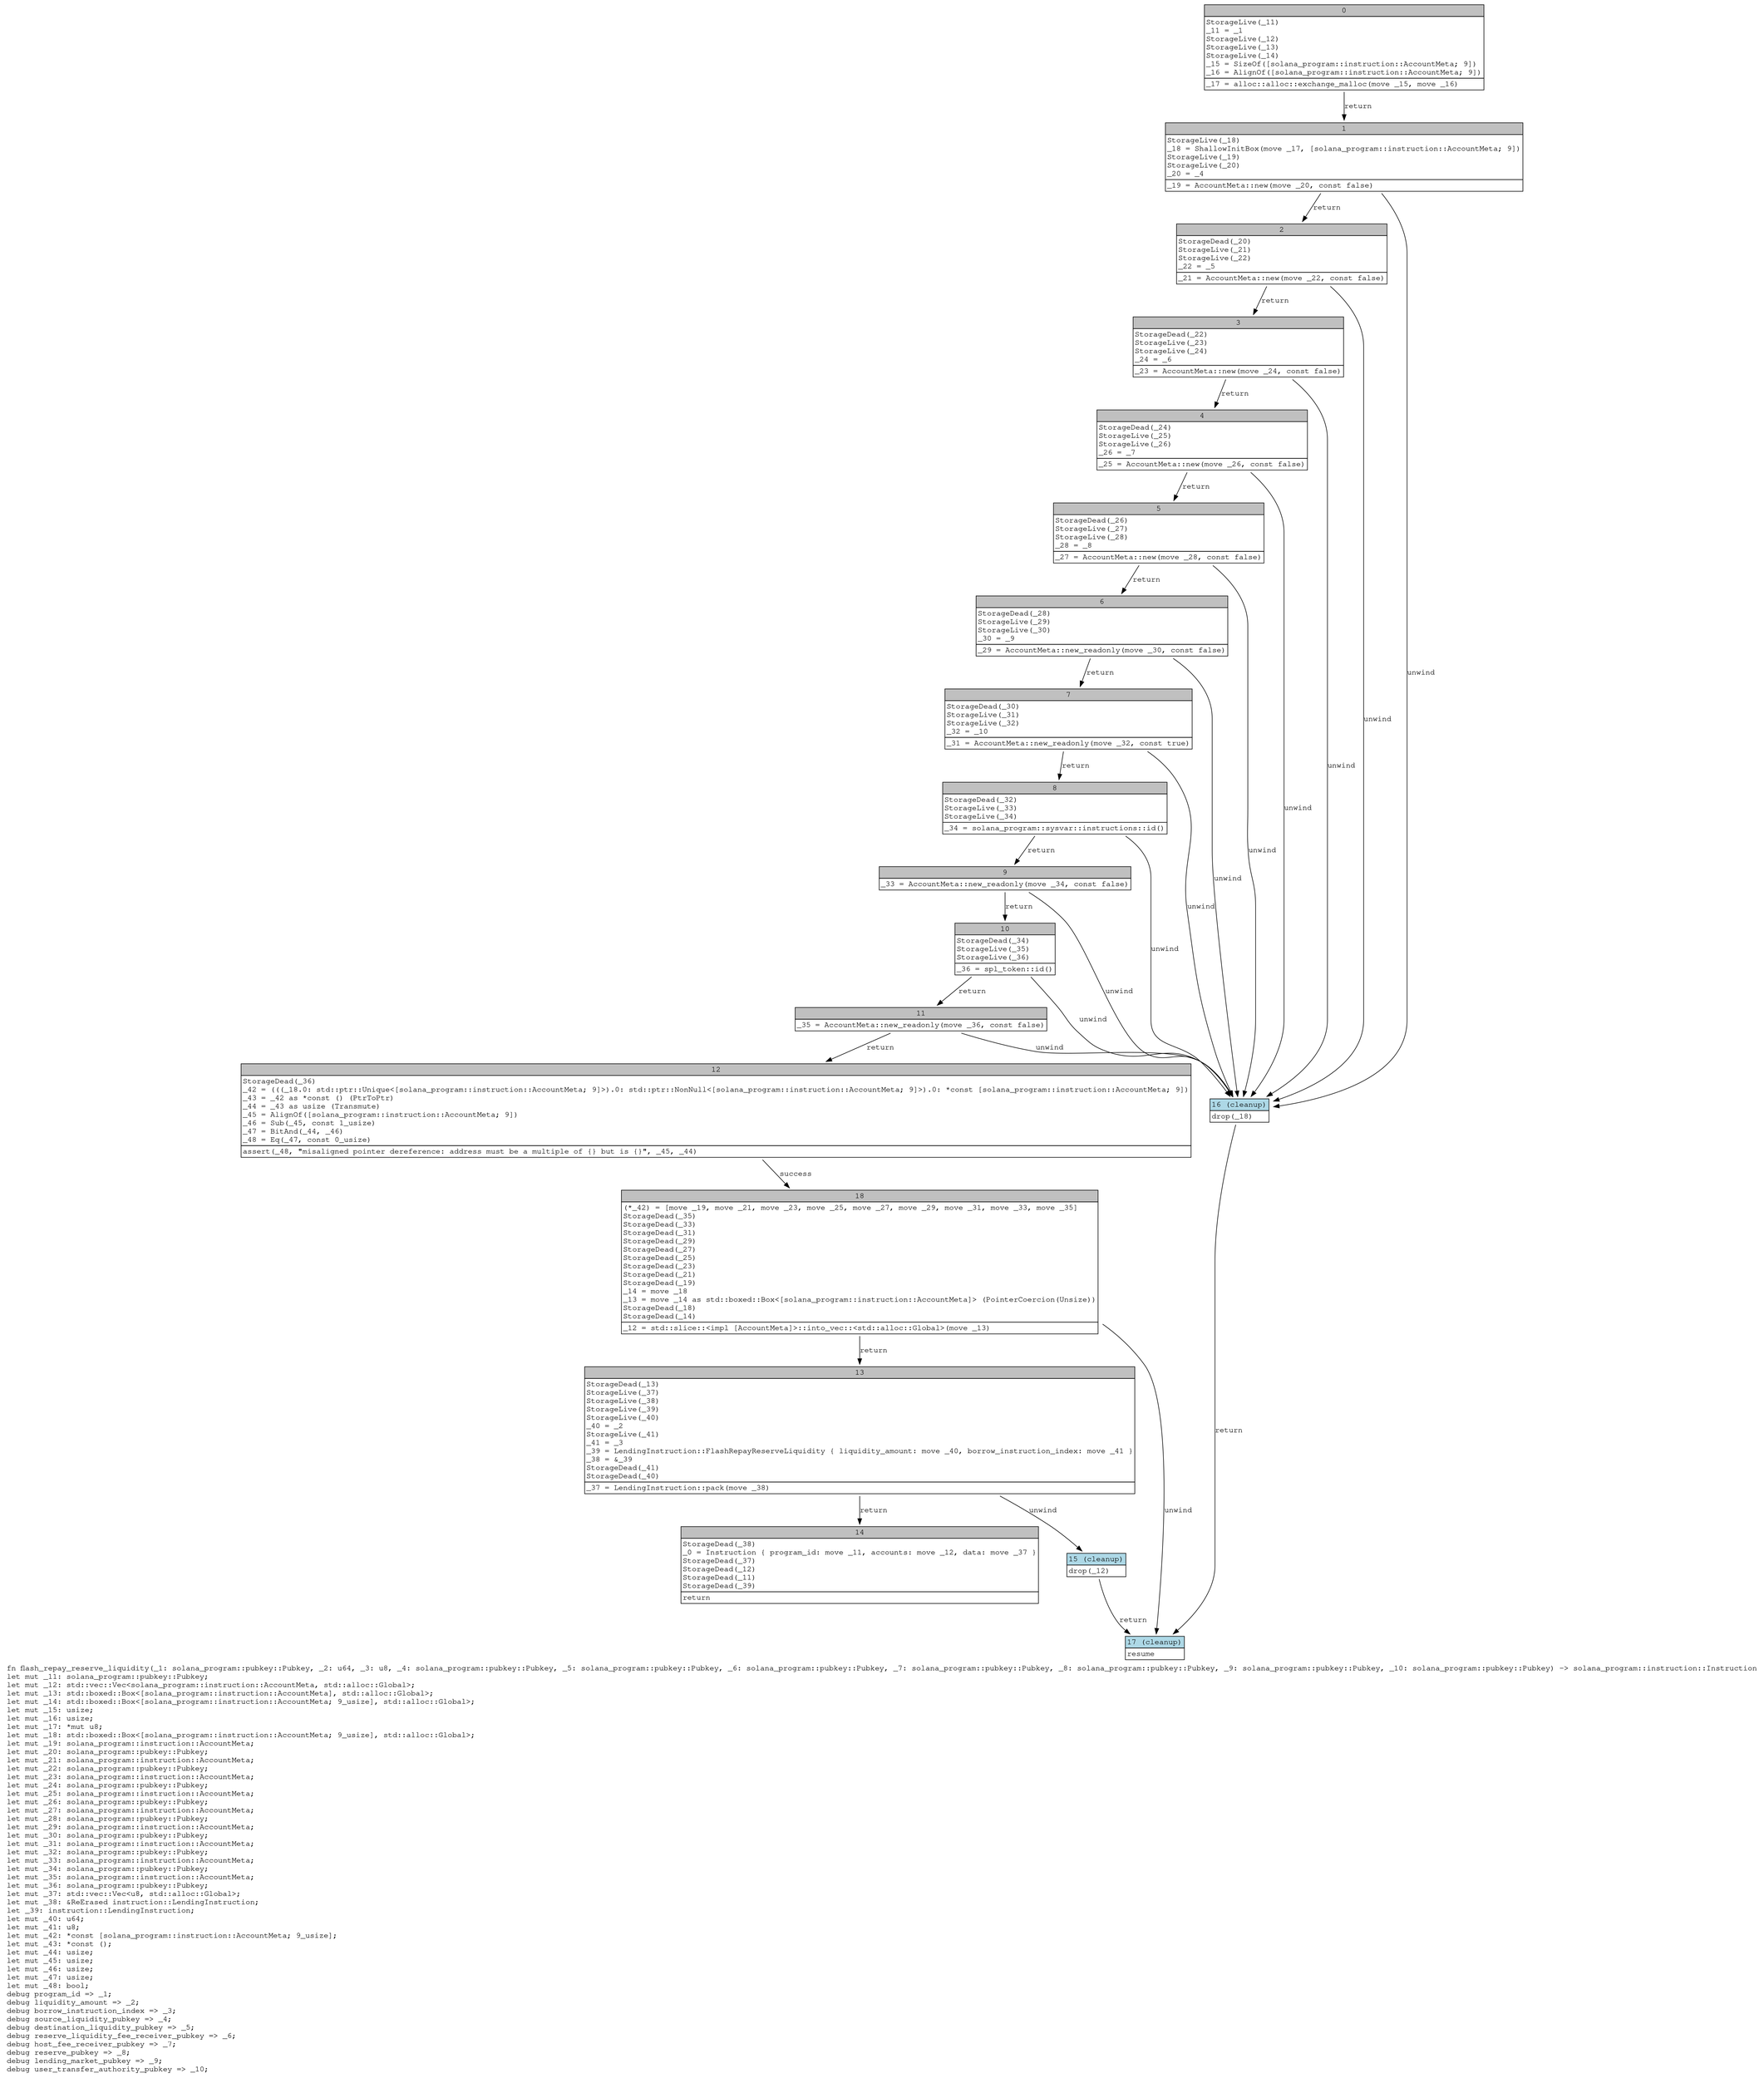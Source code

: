 digraph Mir_0_85 {
    graph [fontname="Courier, monospace"];
    node [fontname="Courier, monospace"];
    edge [fontname="Courier, monospace"];
    label=<fn flash_repay_reserve_liquidity(_1: solana_program::pubkey::Pubkey, _2: u64, _3: u8, _4: solana_program::pubkey::Pubkey, _5: solana_program::pubkey::Pubkey, _6: solana_program::pubkey::Pubkey, _7: solana_program::pubkey::Pubkey, _8: solana_program::pubkey::Pubkey, _9: solana_program::pubkey::Pubkey, _10: solana_program::pubkey::Pubkey) -&gt; solana_program::instruction::Instruction<br align="left"/>let mut _11: solana_program::pubkey::Pubkey;<br align="left"/>let mut _12: std::vec::Vec&lt;solana_program::instruction::AccountMeta, std::alloc::Global&gt;;<br align="left"/>let mut _13: std::boxed::Box&lt;[solana_program::instruction::AccountMeta], std::alloc::Global&gt;;<br align="left"/>let mut _14: std::boxed::Box&lt;[solana_program::instruction::AccountMeta; 9_usize], std::alloc::Global&gt;;<br align="left"/>let mut _15: usize;<br align="left"/>let mut _16: usize;<br align="left"/>let mut _17: *mut u8;<br align="left"/>let mut _18: std::boxed::Box&lt;[solana_program::instruction::AccountMeta; 9_usize], std::alloc::Global&gt;;<br align="left"/>let mut _19: solana_program::instruction::AccountMeta;<br align="left"/>let mut _20: solana_program::pubkey::Pubkey;<br align="left"/>let mut _21: solana_program::instruction::AccountMeta;<br align="left"/>let mut _22: solana_program::pubkey::Pubkey;<br align="left"/>let mut _23: solana_program::instruction::AccountMeta;<br align="left"/>let mut _24: solana_program::pubkey::Pubkey;<br align="left"/>let mut _25: solana_program::instruction::AccountMeta;<br align="left"/>let mut _26: solana_program::pubkey::Pubkey;<br align="left"/>let mut _27: solana_program::instruction::AccountMeta;<br align="left"/>let mut _28: solana_program::pubkey::Pubkey;<br align="left"/>let mut _29: solana_program::instruction::AccountMeta;<br align="left"/>let mut _30: solana_program::pubkey::Pubkey;<br align="left"/>let mut _31: solana_program::instruction::AccountMeta;<br align="left"/>let mut _32: solana_program::pubkey::Pubkey;<br align="left"/>let mut _33: solana_program::instruction::AccountMeta;<br align="left"/>let mut _34: solana_program::pubkey::Pubkey;<br align="left"/>let mut _35: solana_program::instruction::AccountMeta;<br align="left"/>let mut _36: solana_program::pubkey::Pubkey;<br align="left"/>let mut _37: std::vec::Vec&lt;u8, std::alloc::Global&gt;;<br align="left"/>let mut _38: &amp;ReErased instruction::LendingInstruction;<br align="left"/>let _39: instruction::LendingInstruction;<br align="left"/>let mut _40: u64;<br align="left"/>let mut _41: u8;<br align="left"/>let mut _42: *const [solana_program::instruction::AccountMeta; 9_usize];<br align="left"/>let mut _43: *const ();<br align="left"/>let mut _44: usize;<br align="left"/>let mut _45: usize;<br align="left"/>let mut _46: usize;<br align="left"/>let mut _47: usize;<br align="left"/>let mut _48: bool;<br align="left"/>debug program_id =&gt; _1;<br align="left"/>debug liquidity_amount =&gt; _2;<br align="left"/>debug borrow_instruction_index =&gt; _3;<br align="left"/>debug source_liquidity_pubkey =&gt; _4;<br align="left"/>debug destination_liquidity_pubkey =&gt; _5;<br align="left"/>debug reserve_liquidity_fee_receiver_pubkey =&gt; _6;<br align="left"/>debug host_fee_receiver_pubkey =&gt; _7;<br align="left"/>debug reserve_pubkey =&gt; _8;<br align="left"/>debug lending_market_pubkey =&gt; _9;<br align="left"/>debug user_transfer_authority_pubkey =&gt; _10;<br align="left"/>>;
    bb0__0_85 [shape="none", label=<<table border="0" cellborder="1" cellspacing="0"><tr><td bgcolor="gray" align="center" colspan="1">0</td></tr><tr><td align="left" balign="left">StorageLive(_11)<br/>_11 = _1<br/>StorageLive(_12)<br/>StorageLive(_13)<br/>StorageLive(_14)<br/>_15 = SizeOf([solana_program::instruction::AccountMeta; 9])<br/>_16 = AlignOf([solana_program::instruction::AccountMeta; 9])<br/></td></tr><tr><td align="left">_17 = alloc::alloc::exchange_malloc(move _15, move _16)</td></tr></table>>];
    bb1__0_85 [shape="none", label=<<table border="0" cellborder="1" cellspacing="0"><tr><td bgcolor="gray" align="center" colspan="1">1</td></tr><tr><td align="left" balign="left">StorageLive(_18)<br/>_18 = ShallowInitBox(move _17, [solana_program::instruction::AccountMeta; 9])<br/>StorageLive(_19)<br/>StorageLive(_20)<br/>_20 = _4<br/></td></tr><tr><td align="left">_19 = AccountMeta::new(move _20, const false)</td></tr></table>>];
    bb2__0_85 [shape="none", label=<<table border="0" cellborder="1" cellspacing="0"><tr><td bgcolor="gray" align="center" colspan="1">2</td></tr><tr><td align="left" balign="left">StorageDead(_20)<br/>StorageLive(_21)<br/>StorageLive(_22)<br/>_22 = _5<br/></td></tr><tr><td align="left">_21 = AccountMeta::new(move _22, const false)</td></tr></table>>];
    bb3__0_85 [shape="none", label=<<table border="0" cellborder="1" cellspacing="0"><tr><td bgcolor="gray" align="center" colspan="1">3</td></tr><tr><td align="left" balign="left">StorageDead(_22)<br/>StorageLive(_23)<br/>StorageLive(_24)<br/>_24 = _6<br/></td></tr><tr><td align="left">_23 = AccountMeta::new(move _24, const false)</td></tr></table>>];
    bb4__0_85 [shape="none", label=<<table border="0" cellborder="1" cellspacing="0"><tr><td bgcolor="gray" align="center" colspan="1">4</td></tr><tr><td align="left" balign="left">StorageDead(_24)<br/>StorageLive(_25)<br/>StorageLive(_26)<br/>_26 = _7<br/></td></tr><tr><td align="left">_25 = AccountMeta::new(move _26, const false)</td></tr></table>>];
    bb5__0_85 [shape="none", label=<<table border="0" cellborder="1" cellspacing="0"><tr><td bgcolor="gray" align="center" colspan="1">5</td></tr><tr><td align="left" balign="left">StorageDead(_26)<br/>StorageLive(_27)<br/>StorageLive(_28)<br/>_28 = _8<br/></td></tr><tr><td align="left">_27 = AccountMeta::new(move _28, const false)</td></tr></table>>];
    bb6__0_85 [shape="none", label=<<table border="0" cellborder="1" cellspacing="0"><tr><td bgcolor="gray" align="center" colspan="1">6</td></tr><tr><td align="left" balign="left">StorageDead(_28)<br/>StorageLive(_29)<br/>StorageLive(_30)<br/>_30 = _9<br/></td></tr><tr><td align="left">_29 = AccountMeta::new_readonly(move _30, const false)</td></tr></table>>];
    bb7__0_85 [shape="none", label=<<table border="0" cellborder="1" cellspacing="0"><tr><td bgcolor="gray" align="center" colspan="1">7</td></tr><tr><td align="left" balign="left">StorageDead(_30)<br/>StorageLive(_31)<br/>StorageLive(_32)<br/>_32 = _10<br/></td></tr><tr><td align="left">_31 = AccountMeta::new_readonly(move _32, const true)</td></tr></table>>];
    bb8__0_85 [shape="none", label=<<table border="0" cellborder="1" cellspacing="0"><tr><td bgcolor="gray" align="center" colspan="1">8</td></tr><tr><td align="left" balign="left">StorageDead(_32)<br/>StorageLive(_33)<br/>StorageLive(_34)<br/></td></tr><tr><td align="left">_34 = solana_program::sysvar::instructions::id()</td></tr></table>>];
    bb9__0_85 [shape="none", label=<<table border="0" cellborder="1" cellspacing="0"><tr><td bgcolor="gray" align="center" colspan="1">9</td></tr><tr><td align="left">_33 = AccountMeta::new_readonly(move _34, const false)</td></tr></table>>];
    bb10__0_85 [shape="none", label=<<table border="0" cellborder="1" cellspacing="0"><tr><td bgcolor="gray" align="center" colspan="1">10</td></tr><tr><td align="left" balign="left">StorageDead(_34)<br/>StorageLive(_35)<br/>StorageLive(_36)<br/></td></tr><tr><td align="left">_36 = spl_token::id()</td></tr></table>>];
    bb11__0_85 [shape="none", label=<<table border="0" cellborder="1" cellspacing="0"><tr><td bgcolor="gray" align="center" colspan="1">11</td></tr><tr><td align="left">_35 = AccountMeta::new_readonly(move _36, const false)</td></tr></table>>];
    bb12__0_85 [shape="none", label=<<table border="0" cellborder="1" cellspacing="0"><tr><td bgcolor="gray" align="center" colspan="1">12</td></tr><tr><td align="left" balign="left">StorageDead(_36)<br/>_42 = (((_18.0: std::ptr::Unique&lt;[solana_program::instruction::AccountMeta; 9]&gt;).0: std::ptr::NonNull&lt;[solana_program::instruction::AccountMeta; 9]&gt;).0: *const [solana_program::instruction::AccountMeta; 9])<br/>_43 = _42 as *const () (PtrToPtr)<br/>_44 = _43 as usize (Transmute)<br/>_45 = AlignOf([solana_program::instruction::AccountMeta; 9])<br/>_46 = Sub(_45, const 1_usize)<br/>_47 = BitAnd(_44, _46)<br/>_48 = Eq(_47, const 0_usize)<br/></td></tr><tr><td align="left">assert(_48, &quot;misaligned pointer dereference: address must be a multiple of {} but is {}&quot;, _45, _44)</td></tr></table>>];
    bb13__0_85 [shape="none", label=<<table border="0" cellborder="1" cellspacing="0"><tr><td bgcolor="gray" align="center" colspan="1">13</td></tr><tr><td align="left" balign="left">StorageDead(_13)<br/>StorageLive(_37)<br/>StorageLive(_38)<br/>StorageLive(_39)<br/>StorageLive(_40)<br/>_40 = _2<br/>StorageLive(_41)<br/>_41 = _3<br/>_39 = LendingInstruction::FlashRepayReserveLiquidity { liquidity_amount: move _40, borrow_instruction_index: move _41 }<br/>_38 = &amp;_39<br/>StorageDead(_41)<br/>StorageDead(_40)<br/></td></tr><tr><td align="left">_37 = LendingInstruction::pack(move _38)</td></tr></table>>];
    bb14__0_85 [shape="none", label=<<table border="0" cellborder="1" cellspacing="0"><tr><td bgcolor="gray" align="center" colspan="1">14</td></tr><tr><td align="left" balign="left">StorageDead(_38)<br/>_0 = Instruction { program_id: move _11, accounts: move _12, data: move _37 }<br/>StorageDead(_37)<br/>StorageDead(_12)<br/>StorageDead(_11)<br/>StorageDead(_39)<br/></td></tr><tr><td align="left">return</td></tr></table>>];
    bb15__0_85 [shape="none", label=<<table border="0" cellborder="1" cellspacing="0"><tr><td bgcolor="lightblue" align="center" colspan="1">15 (cleanup)</td></tr><tr><td align="left">drop(_12)</td></tr></table>>];
    bb16__0_85 [shape="none", label=<<table border="0" cellborder="1" cellspacing="0"><tr><td bgcolor="lightblue" align="center" colspan="1">16 (cleanup)</td></tr><tr><td align="left">drop(_18)</td></tr></table>>];
    bb17__0_85 [shape="none", label=<<table border="0" cellborder="1" cellspacing="0"><tr><td bgcolor="lightblue" align="center" colspan="1">17 (cleanup)</td></tr><tr><td align="left">resume</td></tr></table>>];
    bb18__0_85 [shape="none", label=<<table border="0" cellborder="1" cellspacing="0"><tr><td bgcolor="gray" align="center" colspan="1">18</td></tr><tr><td align="left" balign="left">(*_42) = [move _19, move _21, move _23, move _25, move _27, move _29, move _31, move _33, move _35]<br/>StorageDead(_35)<br/>StorageDead(_33)<br/>StorageDead(_31)<br/>StorageDead(_29)<br/>StorageDead(_27)<br/>StorageDead(_25)<br/>StorageDead(_23)<br/>StorageDead(_21)<br/>StorageDead(_19)<br/>_14 = move _18<br/>_13 = move _14 as std::boxed::Box&lt;[solana_program::instruction::AccountMeta]&gt; (PointerCoercion(Unsize))<br/>StorageDead(_18)<br/>StorageDead(_14)<br/></td></tr><tr><td align="left">_12 = std::slice::&lt;impl [AccountMeta]&gt;::into_vec::&lt;std::alloc::Global&gt;(move _13)</td></tr></table>>];
    bb0__0_85 -> bb1__0_85 [label="return"];
    bb1__0_85 -> bb2__0_85 [label="return"];
    bb1__0_85 -> bb16__0_85 [label="unwind"];
    bb2__0_85 -> bb3__0_85 [label="return"];
    bb2__0_85 -> bb16__0_85 [label="unwind"];
    bb3__0_85 -> bb4__0_85 [label="return"];
    bb3__0_85 -> bb16__0_85 [label="unwind"];
    bb4__0_85 -> bb5__0_85 [label="return"];
    bb4__0_85 -> bb16__0_85 [label="unwind"];
    bb5__0_85 -> bb6__0_85 [label="return"];
    bb5__0_85 -> bb16__0_85 [label="unwind"];
    bb6__0_85 -> bb7__0_85 [label="return"];
    bb6__0_85 -> bb16__0_85 [label="unwind"];
    bb7__0_85 -> bb8__0_85 [label="return"];
    bb7__0_85 -> bb16__0_85 [label="unwind"];
    bb8__0_85 -> bb9__0_85 [label="return"];
    bb8__0_85 -> bb16__0_85 [label="unwind"];
    bb9__0_85 -> bb10__0_85 [label="return"];
    bb9__0_85 -> bb16__0_85 [label="unwind"];
    bb10__0_85 -> bb11__0_85 [label="return"];
    bb10__0_85 -> bb16__0_85 [label="unwind"];
    bb11__0_85 -> bb12__0_85 [label="return"];
    bb11__0_85 -> bb16__0_85 [label="unwind"];
    bb12__0_85 -> bb18__0_85 [label="success"];
    bb13__0_85 -> bb14__0_85 [label="return"];
    bb13__0_85 -> bb15__0_85 [label="unwind"];
    bb15__0_85 -> bb17__0_85 [label="return"];
    bb16__0_85 -> bb17__0_85 [label="return"];
    bb18__0_85 -> bb13__0_85 [label="return"];
    bb18__0_85 -> bb17__0_85 [label="unwind"];
}
